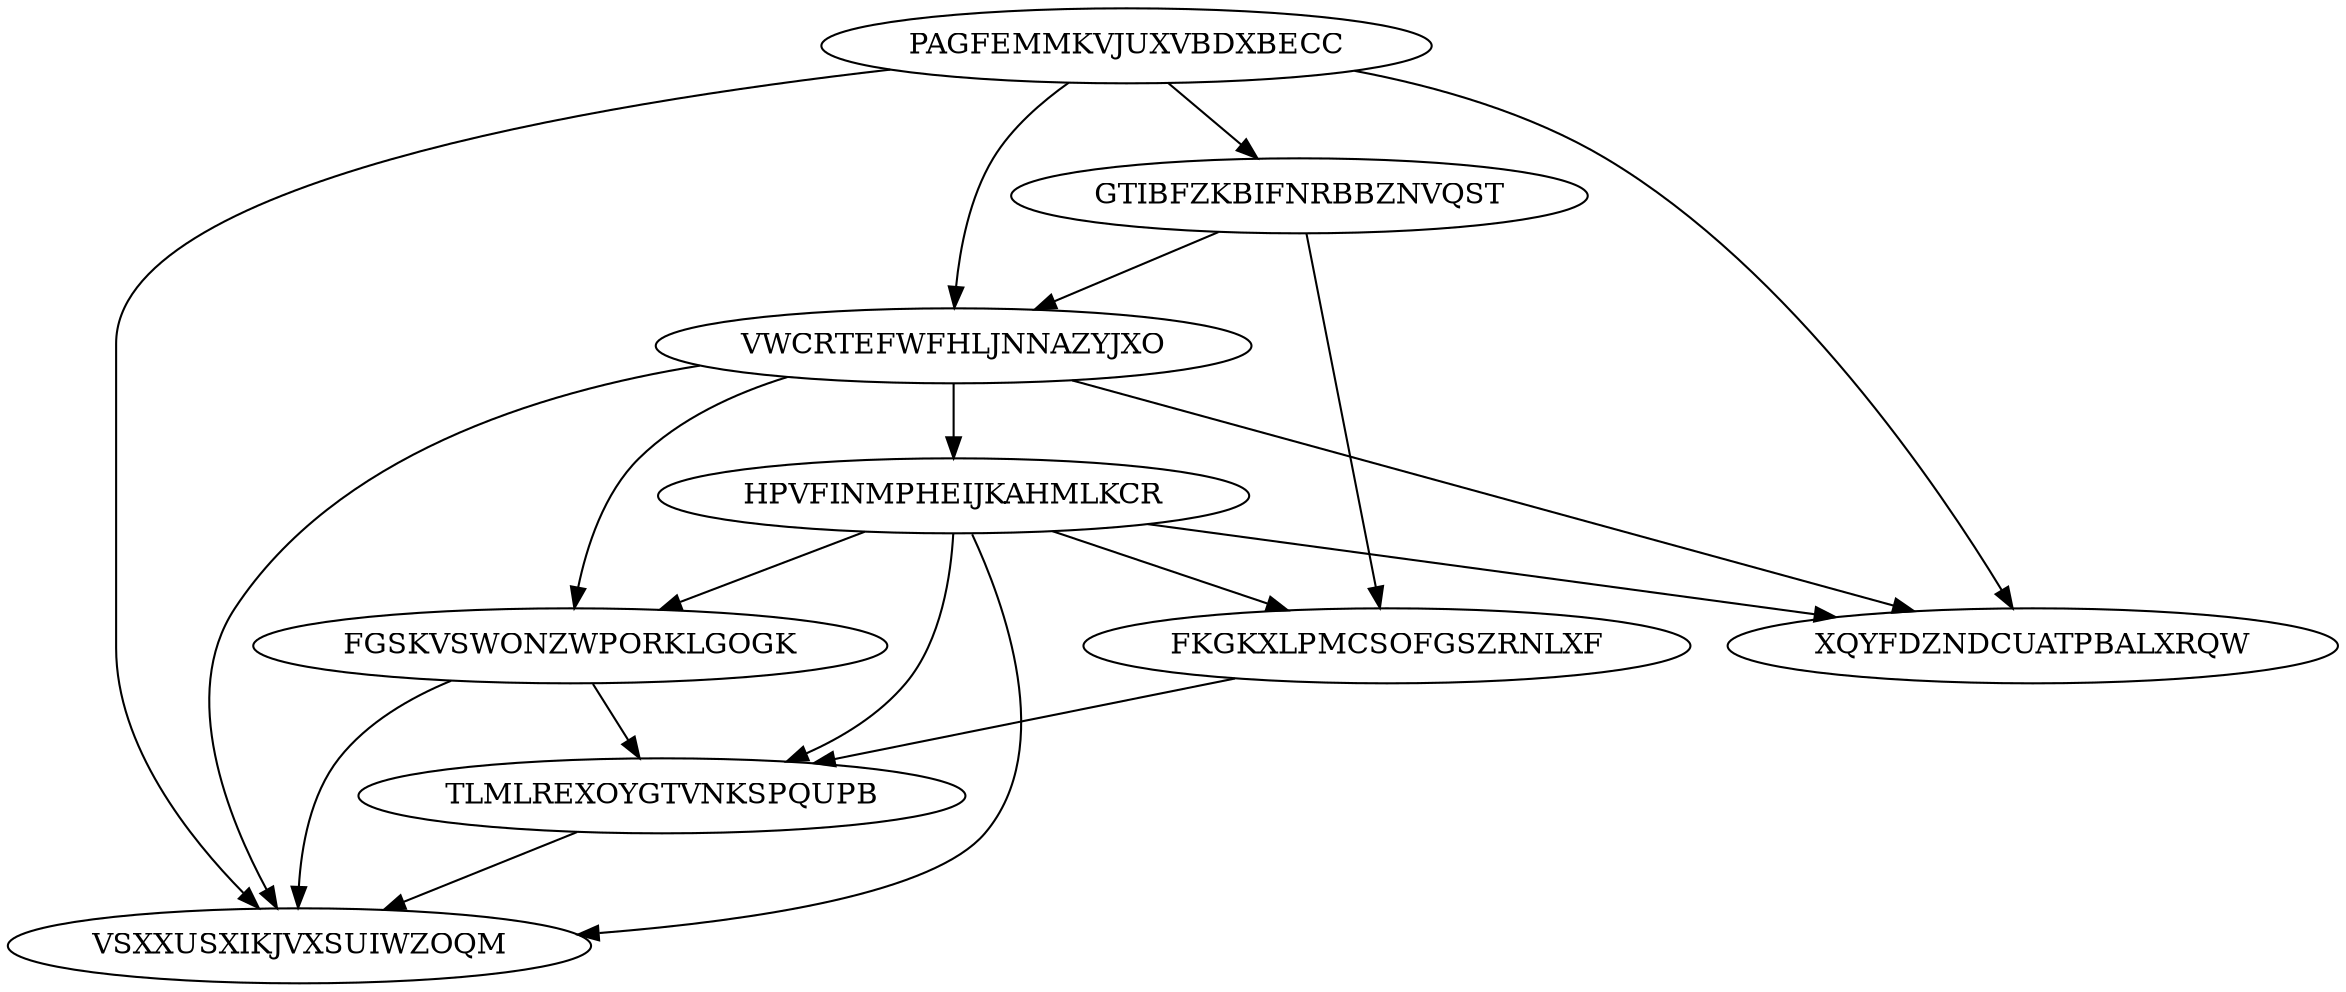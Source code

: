digraph "N9M19" {
	PAGFEMMKVJUXVBDXBECC			[Weight=15, Start=0, Processor=1];
	GTIBFZKBIFNRBBZNVQST			[Weight=12, Start=15, Processor=1];
	VWCRTEFWFHLJNNAZYJXO			[Weight=13, Start=27, Processor=1];
	HPVFINMPHEIJKAHMLKCR			[Weight=17, Start=40, Processor=1];
	FGSKVSWONZWPORKLGOGK			[Weight=10, Start=57, Processor=1];
	XQYFDZNDCUATPBALXRQW			[Weight=15, Start=74, Processor=2];
	FKGKXLPMCSOFGSZRNLXF			[Weight=15, Start=67, Processor=1];
	TLMLREXOYGTVNKSPQUPB			[Weight=11, Start=82, Processor=1];
	VSXXUSXIKJVXSUIWZOQM			[Weight=11, Start=93, Processor=1];
	PAGFEMMKVJUXVBDXBECC -> GTIBFZKBIFNRBBZNVQST		[Weight=11];
	HPVFINMPHEIJKAHMLKCR -> TLMLREXOYGTVNKSPQUPB		[Weight=10];
	HPVFINMPHEIJKAHMLKCR -> FKGKXLPMCSOFGSZRNLXF		[Weight=20];
	FKGKXLPMCSOFGSZRNLXF -> TLMLREXOYGTVNKSPQUPB		[Weight=14];
	VWCRTEFWFHLJNNAZYJXO -> HPVFINMPHEIJKAHMLKCR		[Weight=20];
	VWCRTEFWFHLJNNAZYJXO -> XQYFDZNDCUATPBALXRQW		[Weight=10];
	FGSKVSWONZWPORKLGOGK -> VSXXUSXIKJVXSUIWZOQM		[Weight=15];
	VWCRTEFWFHLJNNAZYJXO -> FGSKVSWONZWPORKLGOGK		[Weight=19];
	GTIBFZKBIFNRBBZNVQST -> VWCRTEFWFHLJNNAZYJXO		[Weight=11];
	PAGFEMMKVJUXVBDXBECC -> VWCRTEFWFHLJNNAZYJXO		[Weight=14];
	GTIBFZKBIFNRBBZNVQST -> FKGKXLPMCSOFGSZRNLXF		[Weight=19];
	VWCRTEFWFHLJNNAZYJXO -> VSXXUSXIKJVXSUIWZOQM		[Weight=16];
	FGSKVSWONZWPORKLGOGK -> TLMLREXOYGTVNKSPQUPB		[Weight=20];
	PAGFEMMKVJUXVBDXBECC -> VSXXUSXIKJVXSUIWZOQM		[Weight=17];
	PAGFEMMKVJUXVBDXBECC -> XQYFDZNDCUATPBALXRQW		[Weight=18];
	HPVFINMPHEIJKAHMLKCR -> FGSKVSWONZWPORKLGOGK		[Weight=17];
	HPVFINMPHEIJKAHMLKCR -> XQYFDZNDCUATPBALXRQW		[Weight=17];
	TLMLREXOYGTVNKSPQUPB -> VSXXUSXIKJVXSUIWZOQM		[Weight=17];
	HPVFINMPHEIJKAHMLKCR -> VSXXUSXIKJVXSUIWZOQM		[Weight=18];
}
